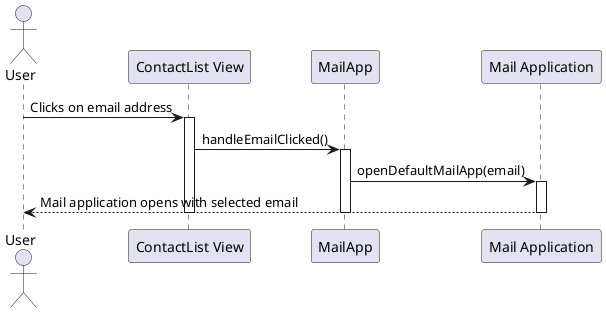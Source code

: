 @startuml
actor User
participant "ContactList View" as ContactListView
participant "MailApp" as MailApp
participant "Mail Application" as MailApplication

User -> ContactListView : Clicks on email address
activate ContactListView
ContactListView -> MailApp : handleEmailClicked()
activate MailApp
MailApp -> MailApplication : openDefaultMailApp(email)
activate MailApplication
MailApplication --> User : Mail application opens with selected email
deactivate MailApplication
deactivate MailApp
deactivate ContactListView
@enduml

